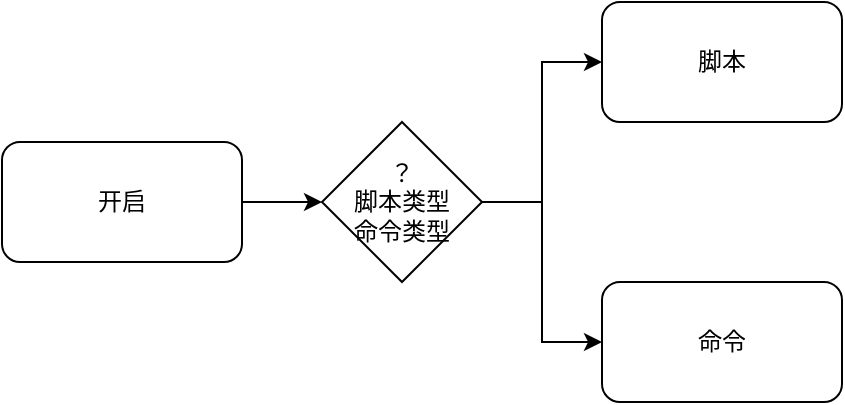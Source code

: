 <mxfile version="22.1.16" type="github">
  <diagram name="第 1 页" id="FwGdxbNtF0jXh57lpMwn">
    <mxGraphModel dx="2213" dy="759" grid="1" gridSize="10" guides="1" tooltips="1" connect="1" arrows="1" fold="1" page="1" pageScale="1" pageWidth="827" pageHeight="1169" math="0" shadow="0">
      <root>
        <mxCell id="0" />
        <mxCell id="1" parent="0" />
        <mxCell id="eIVRO_CXI7sv57dlJCMF-9" value="" style="group" vertex="1" connectable="0" parent="1">
          <mxGeometry x="-340" y="60" width="420" height="200" as="geometry" />
        </mxCell>
        <mxCell id="eIVRO_CXI7sv57dlJCMF-1" value="开启" style="rounded=1;whiteSpace=wrap;html=1;" vertex="1" parent="eIVRO_CXI7sv57dlJCMF-9">
          <mxGeometry y="70" width="120" height="60" as="geometry" />
        </mxCell>
        <mxCell id="eIVRO_CXI7sv57dlJCMF-3" value="？&lt;br&gt;脚本类型&lt;br&gt;命令类型" style="rhombus;whiteSpace=wrap;html=1;" vertex="1" parent="eIVRO_CXI7sv57dlJCMF-9">
          <mxGeometry x="160" y="60" width="80" height="80" as="geometry" />
        </mxCell>
        <mxCell id="eIVRO_CXI7sv57dlJCMF-6" style="edgeStyle=orthogonalEdgeStyle;rounded=0;orthogonalLoop=1;jettySize=auto;html=1;" edge="1" parent="eIVRO_CXI7sv57dlJCMF-9" source="eIVRO_CXI7sv57dlJCMF-1" target="eIVRO_CXI7sv57dlJCMF-3">
          <mxGeometry relative="1" as="geometry" />
        </mxCell>
        <mxCell id="eIVRO_CXI7sv57dlJCMF-4" value="命令" style="rounded=1;whiteSpace=wrap;html=1;" vertex="1" parent="eIVRO_CXI7sv57dlJCMF-9">
          <mxGeometry x="300" y="140" width="120" height="60" as="geometry" />
        </mxCell>
        <mxCell id="eIVRO_CXI7sv57dlJCMF-8" style="edgeStyle=orthogonalEdgeStyle;rounded=0;orthogonalLoop=1;jettySize=auto;html=1;entryX=0;entryY=0.5;entryDx=0;entryDy=0;" edge="1" parent="eIVRO_CXI7sv57dlJCMF-9" source="eIVRO_CXI7sv57dlJCMF-3" target="eIVRO_CXI7sv57dlJCMF-4">
          <mxGeometry relative="1" as="geometry" />
        </mxCell>
        <mxCell id="eIVRO_CXI7sv57dlJCMF-5" value="脚本" style="rounded=1;whiteSpace=wrap;html=1;" vertex="1" parent="eIVRO_CXI7sv57dlJCMF-9">
          <mxGeometry x="300" width="120" height="60" as="geometry" />
        </mxCell>
        <mxCell id="eIVRO_CXI7sv57dlJCMF-7" style="edgeStyle=orthogonalEdgeStyle;rounded=0;orthogonalLoop=1;jettySize=auto;html=1;" edge="1" parent="eIVRO_CXI7sv57dlJCMF-9" source="eIVRO_CXI7sv57dlJCMF-3" target="eIVRO_CXI7sv57dlJCMF-5">
          <mxGeometry relative="1" as="geometry" />
        </mxCell>
      </root>
    </mxGraphModel>
  </diagram>
</mxfile>
